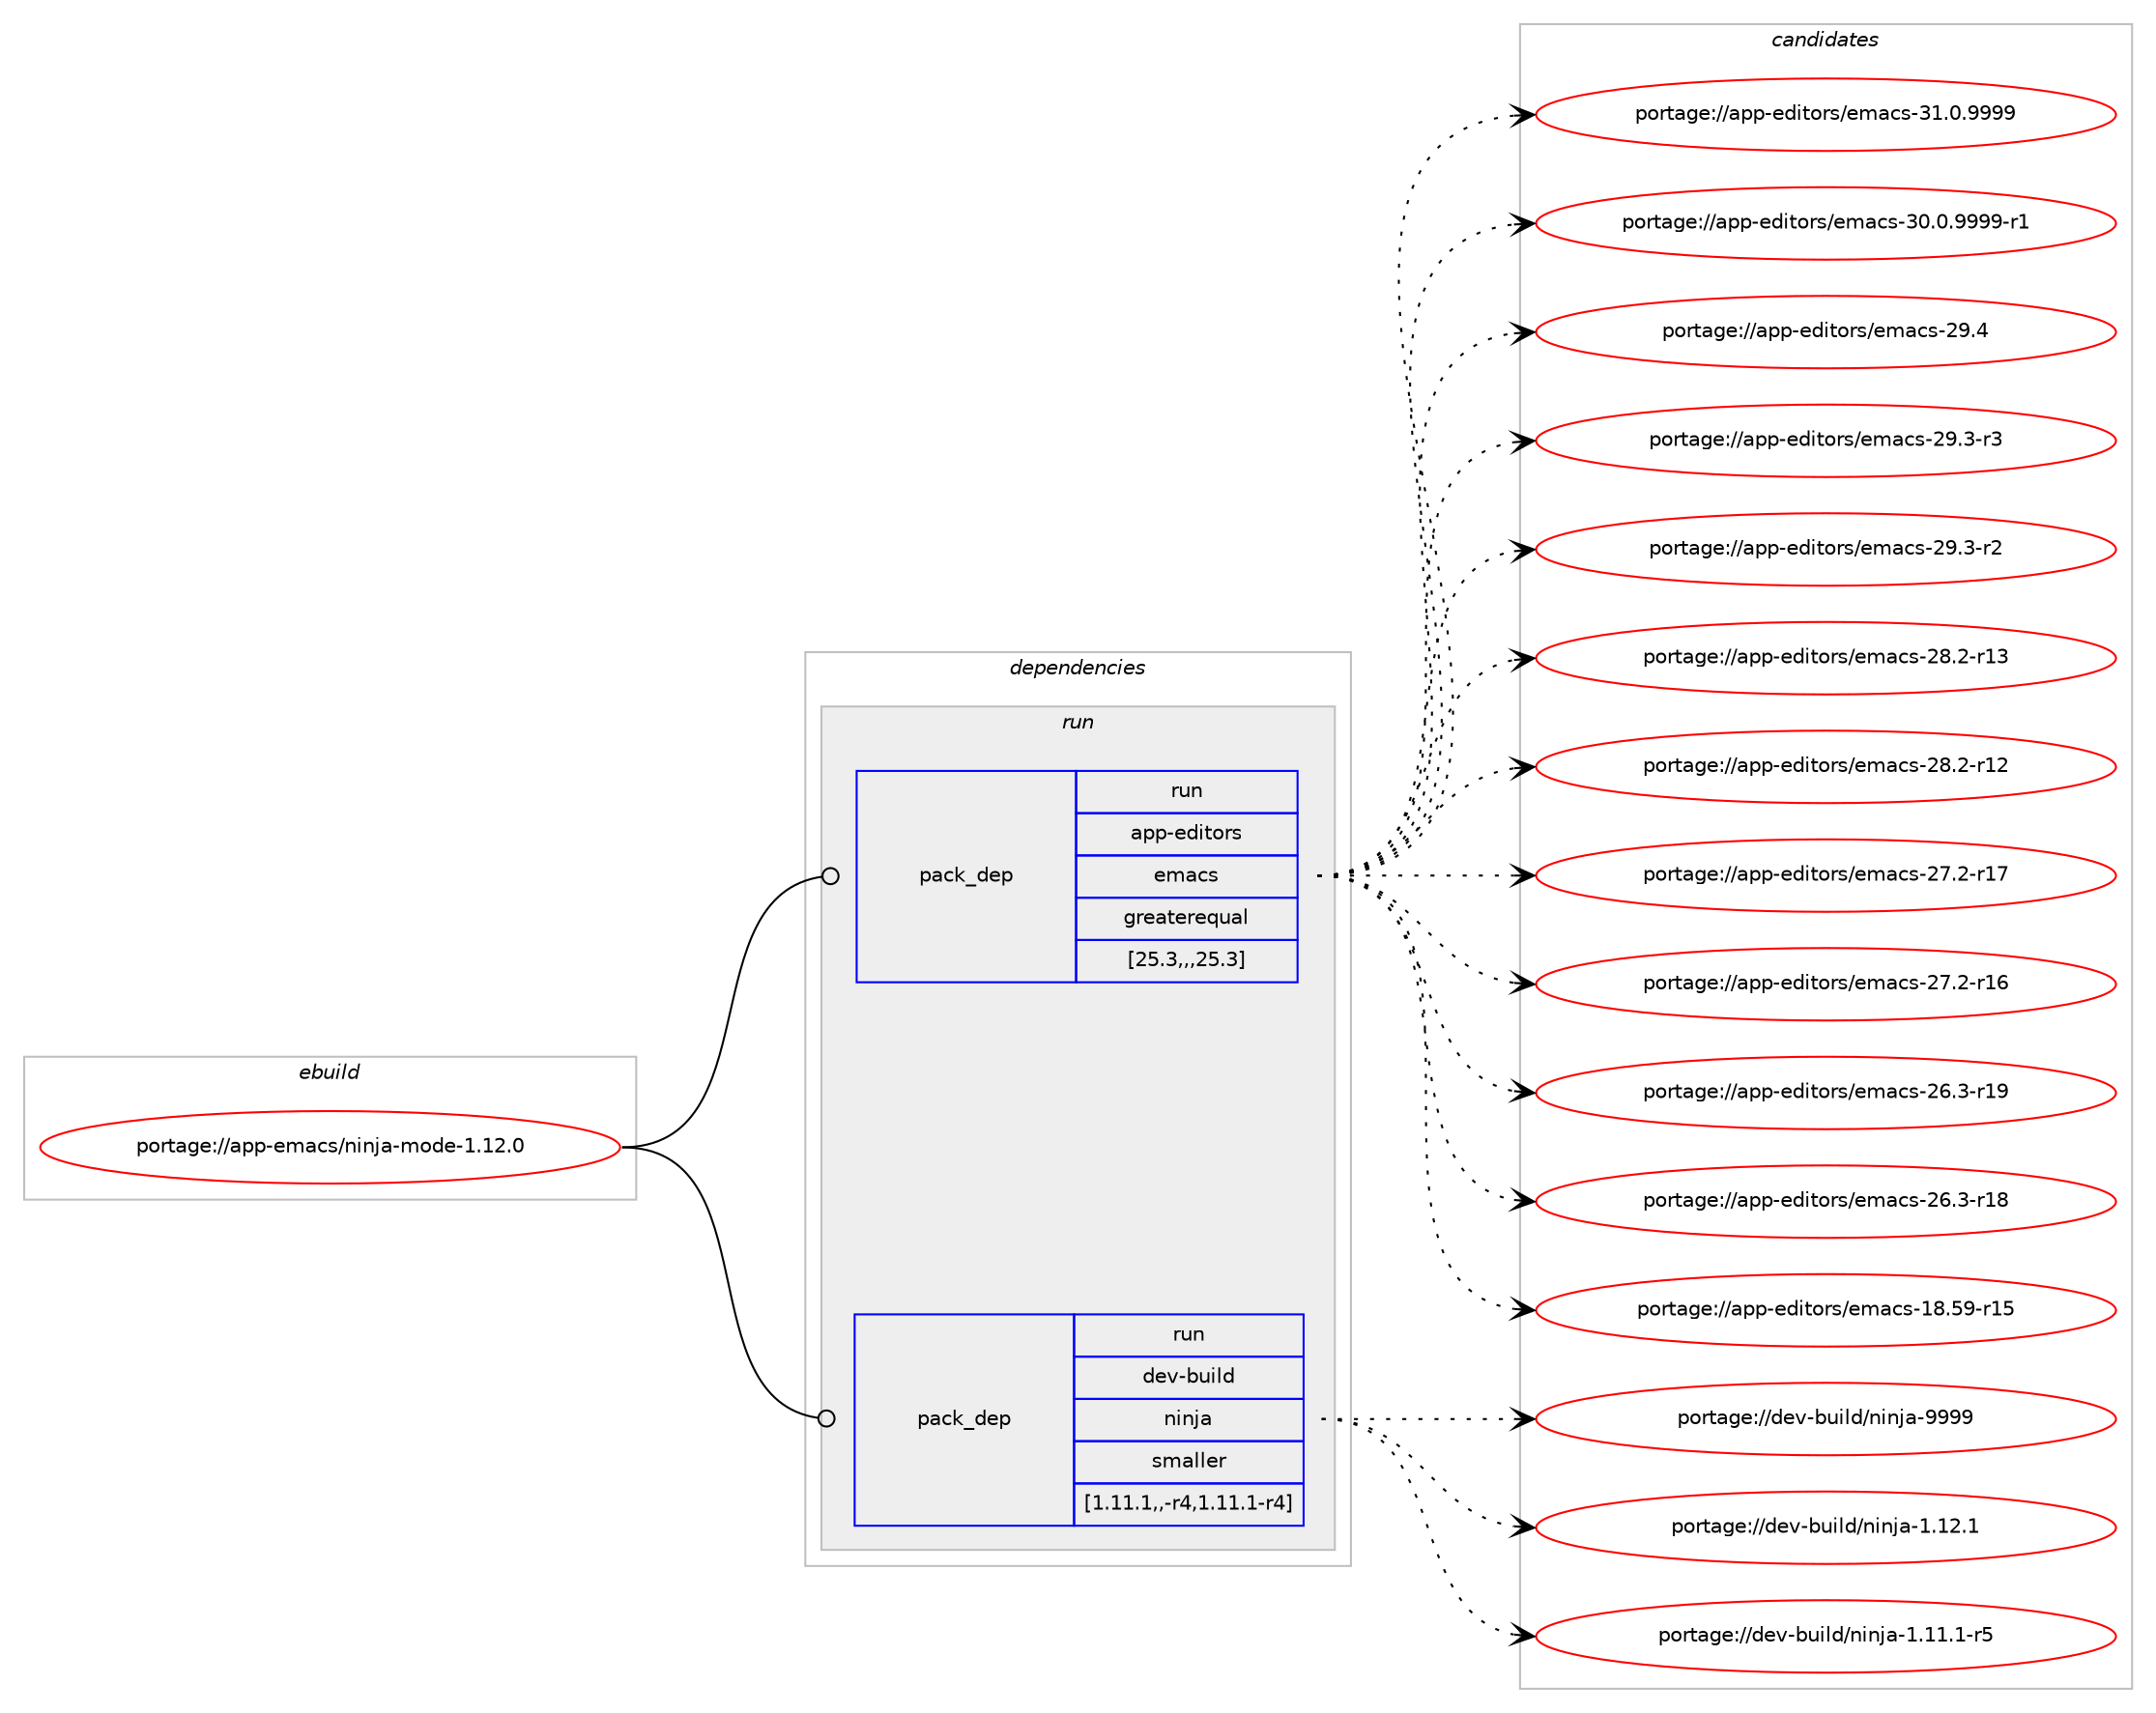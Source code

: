 digraph prolog {

# *************
# Graph options
# *************

newrank=true;
concentrate=true;
compound=true;
graph [rankdir=LR,fontname=Helvetica,fontsize=10,ranksep=1.5];#, ranksep=2.5, nodesep=0.2];
edge  [arrowhead=vee];
node  [fontname=Helvetica,fontsize=10];

# **********
# The ebuild
# **********

subgraph cluster_leftcol {
color=gray;
label=<<i>ebuild</i>>;
id [label="portage://app-emacs/ninja-mode-1.12.0", color=red, width=4, href="../app-emacs/ninja-mode-1.12.0.svg"];
}

# ****************
# The dependencies
# ****************

subgraph cluster_midcol {
color=gray;
label=<<i>dependencies</i>>;
subgraph cluster_compile {
fillcolor="#eeeeee";
style=filled;
label=<<i>compile</i>>;
}
subgraph cluster_compileandrun {
fillcolor="#eeeeee";
style=filled;
label=<<i>compile and run</i>>;
}
subgraph cluster_run {
fillcolor="#eeeeee";
style=filled;
label=<<i>run</i>>;
subgraph pack16738 {
dependency23066 [label=<<TABLE BORDER="0" CELLBORDER="1" CELLSPACING="0" CELLPADDING="4" WIDTH="220"><TR><TD ROWSPAN="6" CELLPADDING="30">pack_dep</TD></TR><TR><TD WIDTH="110">run</TD></TR><TR><TD>app-editors</TD></TR><TR><TD>emacs</TD></TR><TR><TD>greaterequal</TD></TR><TR><TD>[25.3,,,25.3]</TD></TR></TABLE>>, shape=none, color=blue];
}
id:e -> dependency23066:w [weight=20,style="solid",arrowhead="odot"];
subgraph pack16739 {
dependency23067 [label=<<TABLE BORDER="0" CELLBORDER="1" CELLSPACING="0" CELLPADDING="4" WIDTH="220"><TR><TD ROWSPAN="6" CELLPADDING="30">pack_dep</TD></TR><TR><TD WIDTH="110">run</TD></TR><TR><TD>dev-build</TD></TR><TR><TD>ninja</TD></TR><TR><TD>smaller</TD></TR><TR><TD>[1.11.1,,-r4,1.11.1-r4]</TD></TR></TABLE>>, shape=none, color=blue];
}
id:e -> dependency23067:w [weight=20,style="solid",arrowhead="odot"];
}
}

# **************
# The candidates
# **************

subgraph cluster_choices {
rank=same;
color=gray;
label=<<i>candidates</i>>;

subgraph choice16738 {
color=black;
nodesep=1;
choice971121124510110010511611111411547101109979911545514946484657575757 [label="portage://app-editors/emacs-31.0.9999", color=red, width=4,href="../app-editors/emacs-31.0.9999.svg"];
choice9711211245101100105116111114115471011099799115455148464846575757574511449 [label="portage://app-editors/emacs-30.0.9999-r1", color=red, width=4,href="../app-editors/emacs-30.0.9999-r1.svg"];
choice97112112451011001051161111141154710110997991154550574652 [label="portage://app-editors/emacs-29.4", color=red, width=4,href="../app-editors/emacs-29.4.svg"];
choice971121124510110010511611111411547101109979911545505746514511451 [label="portage://app-editors/emacs-29.3-r3", color=red, width=4,href="../app-editors/emacs-29.3-r3.svg"];
choice971121124510110010511611111411547101109979911545505746514511450 [label="portage://app-editors/emacs-29.3-r2", color=red, width=4,href="../app-editors/emacs-29.3-r2.svg"];
choice97112112451011001051161111141154710110997991154550564650451144951 [label="portage://app-editors/emacs-28.2-r13", color=red, width=4,href="../app-editors/emacs-28.2-r13.svg"];
choice97112112451011001051161111141154710110997991154550564650451144950 [label="portage://app-editors/emacs-28.2-r12", color=red, width=4,href="../app-editors/emacs-28.2-r12.svg"];
choice97112112451011001051161111141154710110997991154550554650451144955 [label="portage://app-editors/emacs-27.2-r17", color=red, width=4,href="../app-editors/emacs-27.2-r17.svg"];
choice97112112451011001051161111141154710110997991154550554650451144954 [label="portage://app-editors/emacs-27.2-r16", color=red, width=4,href="../app-editors/emacs-27.2-r16.svg"];
choice97112112451011001051161111141154710110997991154550544651451144957 [label="portage://app-editors/emacs-26.3-r19", color=red, width=4,href="../app-editors/emacs-26.3-r19.svg"];
choice97112112451011001051161111141154710110997991154550544651451144956 [label="portage://app-editors/emacs-26.3-r18", color=red, width=4,href="../app-editors/emacs-26.3-r18.svg"];
choice9711211245101100105116111114115471011099799115454956465357451144953 [label="portage://app-editors/emacs-18.59-r15", color=red, width=4,href="../app-editors/emacs-18.59-r15.svg"];
dependency23066:e -> choice971121124510110010511611111411547101109979911545514946484657575757:w [style=dotted,weight="100"];
dependency23066:e -> choice9711211245101100105116111114115471011099799115455148464846575757574511449:w [style=dotted,weight="100"];
dependency23066:e -> choice97112112451011001051161111141154710110997991154550574652:w [style=dotted,weight="100"];
dependency23066:e -> choice971121124510110010511611111411547101109979911545505746514511451:w [style=dotted,weight="100"];
dependency23066:e -> choice971121124510110010511611111411547101109979911545505746514511450:w [style=dotted,weight="100"];
dependency23066:e -> choice97112112451011001051161111141154710110997991154550564650451144951:w [style=dotted,weight="100"];
dependency23066:e -> choice97112112451011001051161111141154710110997991154550564650451144950:w [style=dotted,weight="100"];
dependency23066:e -> choice97112112451011001051161111141154710110997991154550554650451144955:w [style=dotted,weight="100"];
dependency23066:e -> choice97112112451011001051161111141154710110997991154550554650451144954:w [style=dotted,weight="100"];
dependency23066:e -> choice97112112451011001051161111141154710110997991154550544651451144957:w [style=dotted,weight="100"];
dependency23066:e -> choice97112112451011001051161111141154710110997991154550544651451144956:w [style=dotted,weight="100"];
dependency23066:e -> choice9711211245101100105116111114115471011099799115454956465357451144953:w [style=dotted,weight="100"];
}
subgraph choice16739 {
color=black;
nodesep=1;
choice100101118459811710510810047110105110106974557575757 [label="portage://dev-build/ninja-9999", color=red, width=4,href="../dev-build/ninja-9999.svg"];
choice1001011184598117105108100471101051101069745494649504649 [label="portage://dev-build/ninja-1.12.1", color=red, width=4,href="../dev-build/ninja-1.12.1.svg"];
choice10010111845981171051081004711010511010697454946494946494511453 [label="portage://dev-build/ninja-1.11.1-r5", color=red, width=4,href="../dev-build/ninja-1.11.1-r5.svg"];
dependency23067:e -> choice100101118459811710510810047110105110106974557575757:w [style=dotted,weight="100"];
dependency23067:e -> choice1001011184598117105108100471101051101069745494649504649:w [style=dotted,weight="100"];
dependency23067:e -> choice10010111845981171051081004711010511010697454946494946494511453:w [style=dotted,weight="100"];
}
}

}
